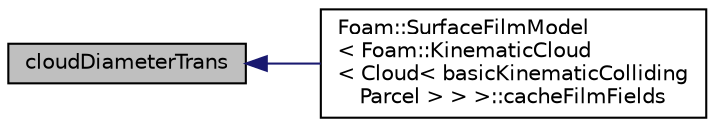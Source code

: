 digraph "cloudDiameterTrans"
{
  bgcolor="transparent";
  edge [fontname="Helvetica",fontsize="10",labelfontname="Helvetica",labelfontsize="10"];
  node [fontname="Helvetica",fontsize="10",shape=record];
  rankdir="LR";
  Node468 [label="cloudDiameterTrans",height=0.2,width=0.4,color="black", fillcolor="grey75", style="filled", fontcolor="black"];
  Node468 -> Node469 [dir="back",color="midnightblue",fontsize="10",style="solid",fontname="Helvetica"];
  Node469 [label="Foam::SurfaceFilmModel\l\< Foam::KinematicCloud\l\< Cloud\< basicKinematicColliding\lParcel \> \> \>::cacheFilmFields",height=0.2,width=0.4,color="black",URL="$a24905.html#a474b5788f9e6ef37ab151b4978097be3",tooltip="Cache the film fields in preparation for injection. "];
}
